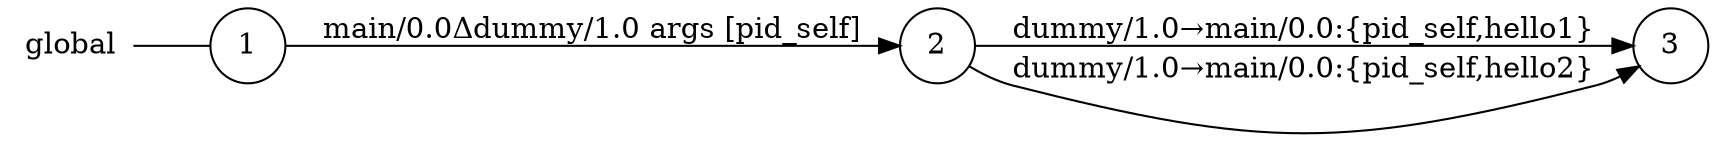 digraph global {
	rankdir="LR";
	n_0 [label="global", shape="plaintext"];
	n_1 [id="1", shape=circle, label="1"];
	n_0 -> n_1 [arrowhead=none];
	n_2 [id="2", shape=circle, label="2"];
	n_3 [id="3", shape=circle, label="3"];

	n_2 -> n_3 [id="[$e|1]", label="dummy/1.0→main/0.0:{pid_self,hello1}"];
	n_1 -> n_2 [id="[$e|0]", label="main/0.0Δdummy/1.0 args [pid_self]"];
	n_2 -> n_3 [id="[$e|2]", label="dummy/1.0→main/0.0:{pid_self,hello2}"];
}
